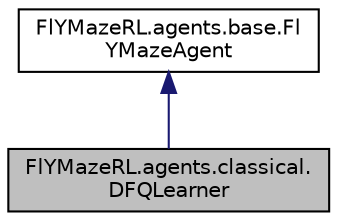 digraph "FlYMazeRL.agents.classical.DFQLearner"
{
 // LATEX_PDF_SIZE
  edge [fontname="Helvetica",fontsize="10",labelfontname="Helvetica",labelfontsize="10"];
  node [fontname="Helvetica",fontsize="10",shape=record];
  Node1 [label="FlYMazeRL.agents.classical.\lDFQLearner",height=0.2,width=0.4,color="black", fillcolor="grey75", style="filled", fontcolor="black",tooltip=" "];
  Node2 -> Node1 [dir="back",color="midnightblue",fontsize="10",style="solid",fontname="Helvetica"];
  Node2 [label="FlYMazeRL.agents.base.Fl\lYMazeAgent",height=0.2,width=0.4,color="black", fillcolor="white", style="filled",URL="$d8/d62/class_fl_y_maze_r_l_1_1agents_1_1base_1_1_fl_y_maze_agent.html",tooltip=" "];
}
